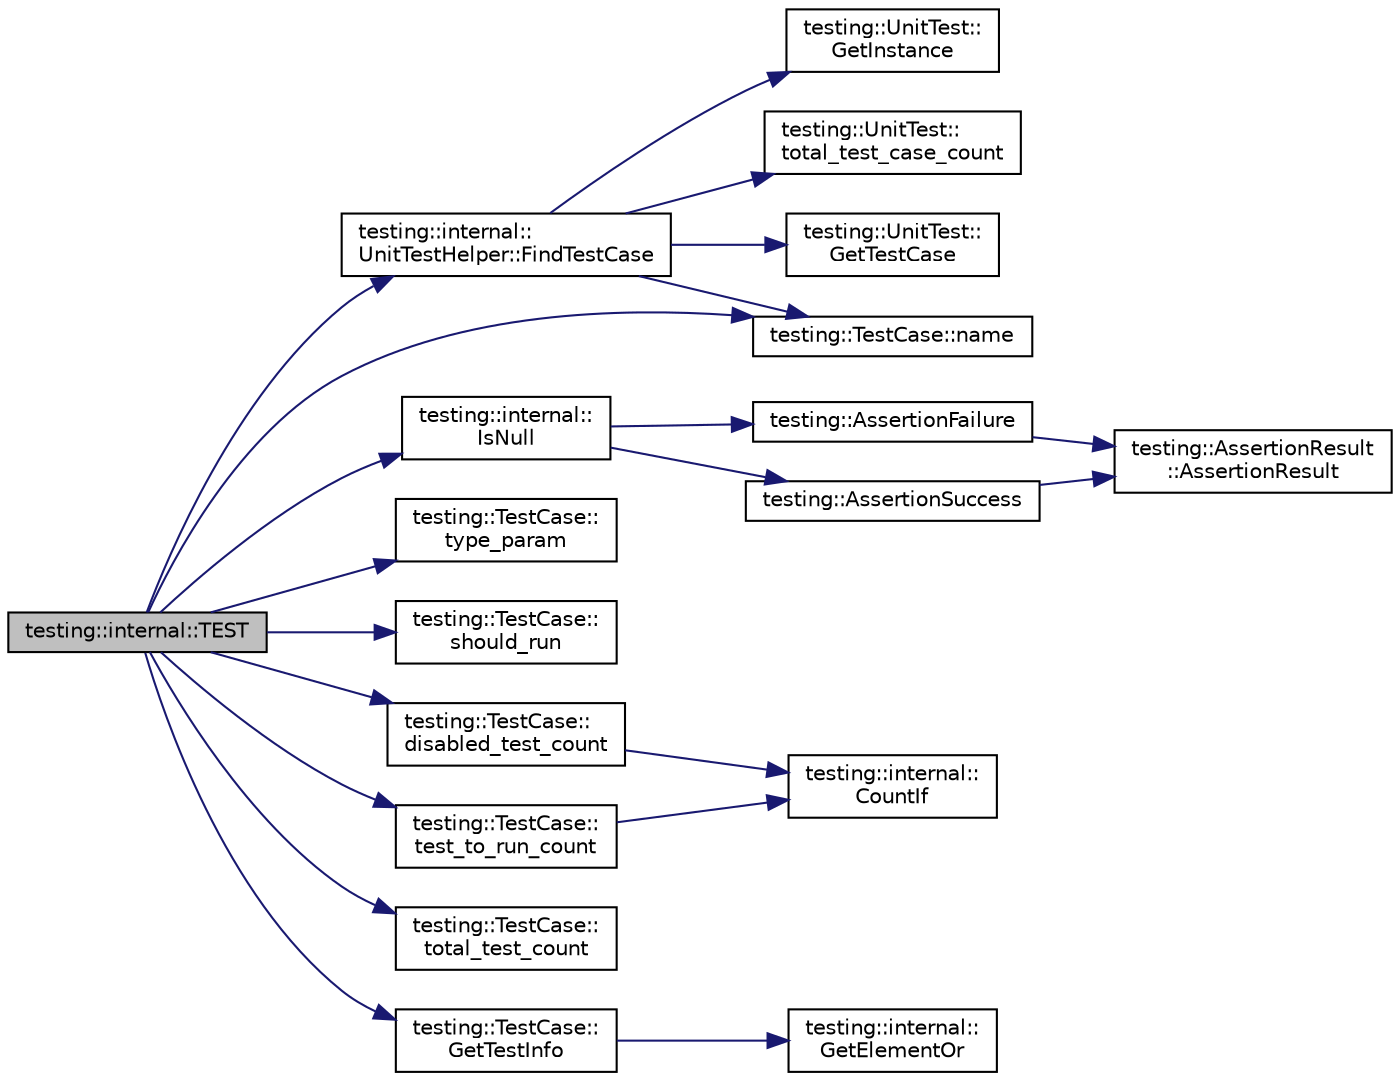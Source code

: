 digraph "testing::internal::TEST"
{
  edge [fontname="Helvetica",fontsize="10",labelfontname="Helvetica",labelfontsize="10"];
  node [fontname="Helvetica",fontsize="10",shape=record];
  rankdir="LR";
  Node3199 [label="testing::internal::TEST",height=0.2,width=0.4,color="black", fillcolor="grey75", style="filled", fontcolor="black"];
  Node3199 -> Node3200 [color="midnightblue",fontsize="10",style="solid",fontname="Helvetica"];
  Node3200 [label="testing::internal::\lUnitTestHelper::FindTestCase",height=0.2,width=0.4,color="black", fillcolor="white", style="filled",URL="$df/dcf/classtesting_1_1internal_1_1_unit_test_helper.html#a46303cbb7a6abb456f7b1350542113ac"];
  Node3200 -> Node3201 [color="midnightblue",fontsize="10",style="solid",fontname="Helvetica"];
  Node3201 [label="testing::UnitTest::\lGetInstance",height=0.2,width=0.4,color="black", fillcolor="white", style="filled",URL="$d7/d47/classtesting_1_1_unit_test.html#a24192400b70b3b946746954e9574fb8e"];
  Node3200 -> Node3202 [color="midnightblue",fontsize="10",style="solid",fontname="Helvetica"];
  Node3202 [label="testing::UnitTest::\ltotal_test_case_count",height=0.2,width=0.4,color="black", fillcolor="white", style="filled",URL="$d7/d47/classtesting_1_1_unit_test.html#a93fc8f4eebc3212d06468ad216830ced"];
  Node3200 -> Node3203 [color="midnightblue",fontsize="10",style="solid",fontname="Helvetica"];
  Node3203 [label="testing::UnitTest::\lGetTestCase",height=0.2,width=0.4,color="black", fillcolor="white", style="filled",URL="$d7/d47/classtesting_1_1_unit_test.html#a724d4c8be4481e0c1523a22b72dc7dac"];
  Node3200 -> Node3204 [color="midnightblue",fontsize="10",style="solid",fontname="Helvetica"];
  Node3204 [label="testing::TestCase::name",height=0.2,width=0.4,color="black", fillcolor="white", style="filled",URL="$d0/dfa/classtesting_1_1_test_case.html#a3f1beb98d5f7e3b037a4ec82b64cc1cf"];
  Node3199 -> Node3204 [color="midnightblue",fontsize="10",style="solid",fontname="Helvetica"];
  Node3199 -> Node3205 [color="midnightblue",fontsize="10",style="solid",fontname="Helvetica"];
  Node3205 [label="testing::internal::\lIsNull",height=0.2,width=0.4,color="black", fillcolor="white", style="filled",URL="$d0/da7/namespacetesting_1_1internal.html#adcfd37a66bc4cb0e8291cf46e1a6c72b"];
  Node3205 -> Node3206 [color="midnightblue",fontsize="10",style="solid",fontname="Helvetica"];
  Node3206 [label="testing::AssertionFailure",height=0.2,width=0.4,color="black", fillcolor="white", style="filled",URL="$d0/d75/namespacetesting.html#a75cb789614cb1c28c34627a4a3c053df"];
  Node3206 -> Node3207 [color="midnightblue",fontsize="10",style="solid",fontname="Helvetica"];
  Node3207 [label="testing::AssertionResult\l::AssertionResult",height=0.2,width=0.4,color="black", fillcolor="white", style="filled",URL="$d5/dec/classtesting_1_1_assertion_result.html#a27788116f03f90aec4daf592fd809ead"];
  Node3205 -> Node3208 [color="midnightblue",fontsize="10",style="solid",fontname="Helvetica"];
  Node3208 [label="testing::AssertionSuccess",height=0.2,width=0.4,color="black", fillcolor="white", style="filled",URL="$d0/d75/namespacetesting.html#ac1d0baedb17286c5c6c87bd1a45da8ac"];
  Node3208 -> Node3207 [color="midnightblue",fontsize="10",style="solid",fontname="Helvetica"];
  Node3199 -> Node3209 [color="midnightblue",fontsize="10",style="solid",fontname="Helvetica"];
  Node3209 [label="testing::TestCase::\ltype_param",height=0.2,width=0.4,color="black", fillcolor="white", style="filled",URL="$d0/dfa/classtesting_1_1_test_case.html#a9df62c4104a4f856b477c9e8335bb689"];
  Node3199 -> Node3210 [color="midnightblue",fontsize="10",style="solid",fontname="Helvetica"];
  Node3210 [label="testing::TestCase::\lshould_run",height=0.2,width=0.4,color="black", fillcolor="white", style="filled",URL="$d0/dfa/classtesting_1_1_test_case.html#a843d6cd43f3e587bfa8681990b9d59df"];
  Node3199 -> Node3211 [color="midnightblue",fontsize="10",style="solid",fontname="Helvetica"];
  Node3211 [label="testing::TestCase::\ldisabled_test_count",height=0.2,width=0.4,color="black", fillcolor="white", style="filled",URL="$d0/dfa/classtesting_1_1_test_case.html#a8ef690ab8ec74d02c99416637de71ae8"];
  Node3211 -> Node3212 [color="midnightblue",fontsize="10",style="solid",fontname="Helvetica"];
  Node3212 [label="testing::internal::\lCountIf",height=0.2,width=0.4,color="black", fillcolor="white", style="filled",URL="$d0/da7/namespacetesting_1_1internal.html#a1e77a774d910346eff11a86d8df783a5"];
  Node3199 -> Node3213 [color="midnightblue",fontsize="10",style="solid",fontname="Helvetica"];
  Node3213 [label="testing::TestCase::\ltest_to_run_count",height=0.2,width=0.4,color="black", fillcolor="white", style="filled",URL="$d0/dfa/classtesting_1_1_test_case.html#a57f115315eb756e23be6651bb5e6c638"];
  Node3213 -> Node3212 [color="midnightblue",fontsize="10",style="solid",fontname="Helvetica"];
  Node3199 -> Node3214 [color="midnightblue",fontsize="10",style="solid",fontname="Helvetica"];
  Node3214 [label="testing::TestCase::\ltotal_test_count",height=0.2,width=0.4,color="black", fillcolor="white", style="filled",URL="$d0/dfa/classtesting_1_1_test_case.html#aba3cab19aaf7295284f0832f2cf895a3"];
  Node3199 -> Node3215 [color="midnightblue",fontsize="10",style="solid",fontname="Helvetica"];
  Node3215 [label="testing::TestCase::\lGetTestInfo",height=0.2,width=0.4,color="black", fillcolor="white", style="filled",URL="$d0/dfa/classtesting_1_1_test_case.html#a441e0eca232643671dc365c2924c255c"];
  Node3215 -> Node3216 [color="midnightblue",fontsize="10",style="solid",fontname="Helvetica"];
  Node3216 [label="testing::internal::\lGetElementOr",height=0.2,width=0.4,color="black", fillcolor="white", style="filled",URL="$d0/da7/namespacetesting_1_1internal.html#a71fdd20a0686bea3dc0cdcd95e0bca1c"];
}
